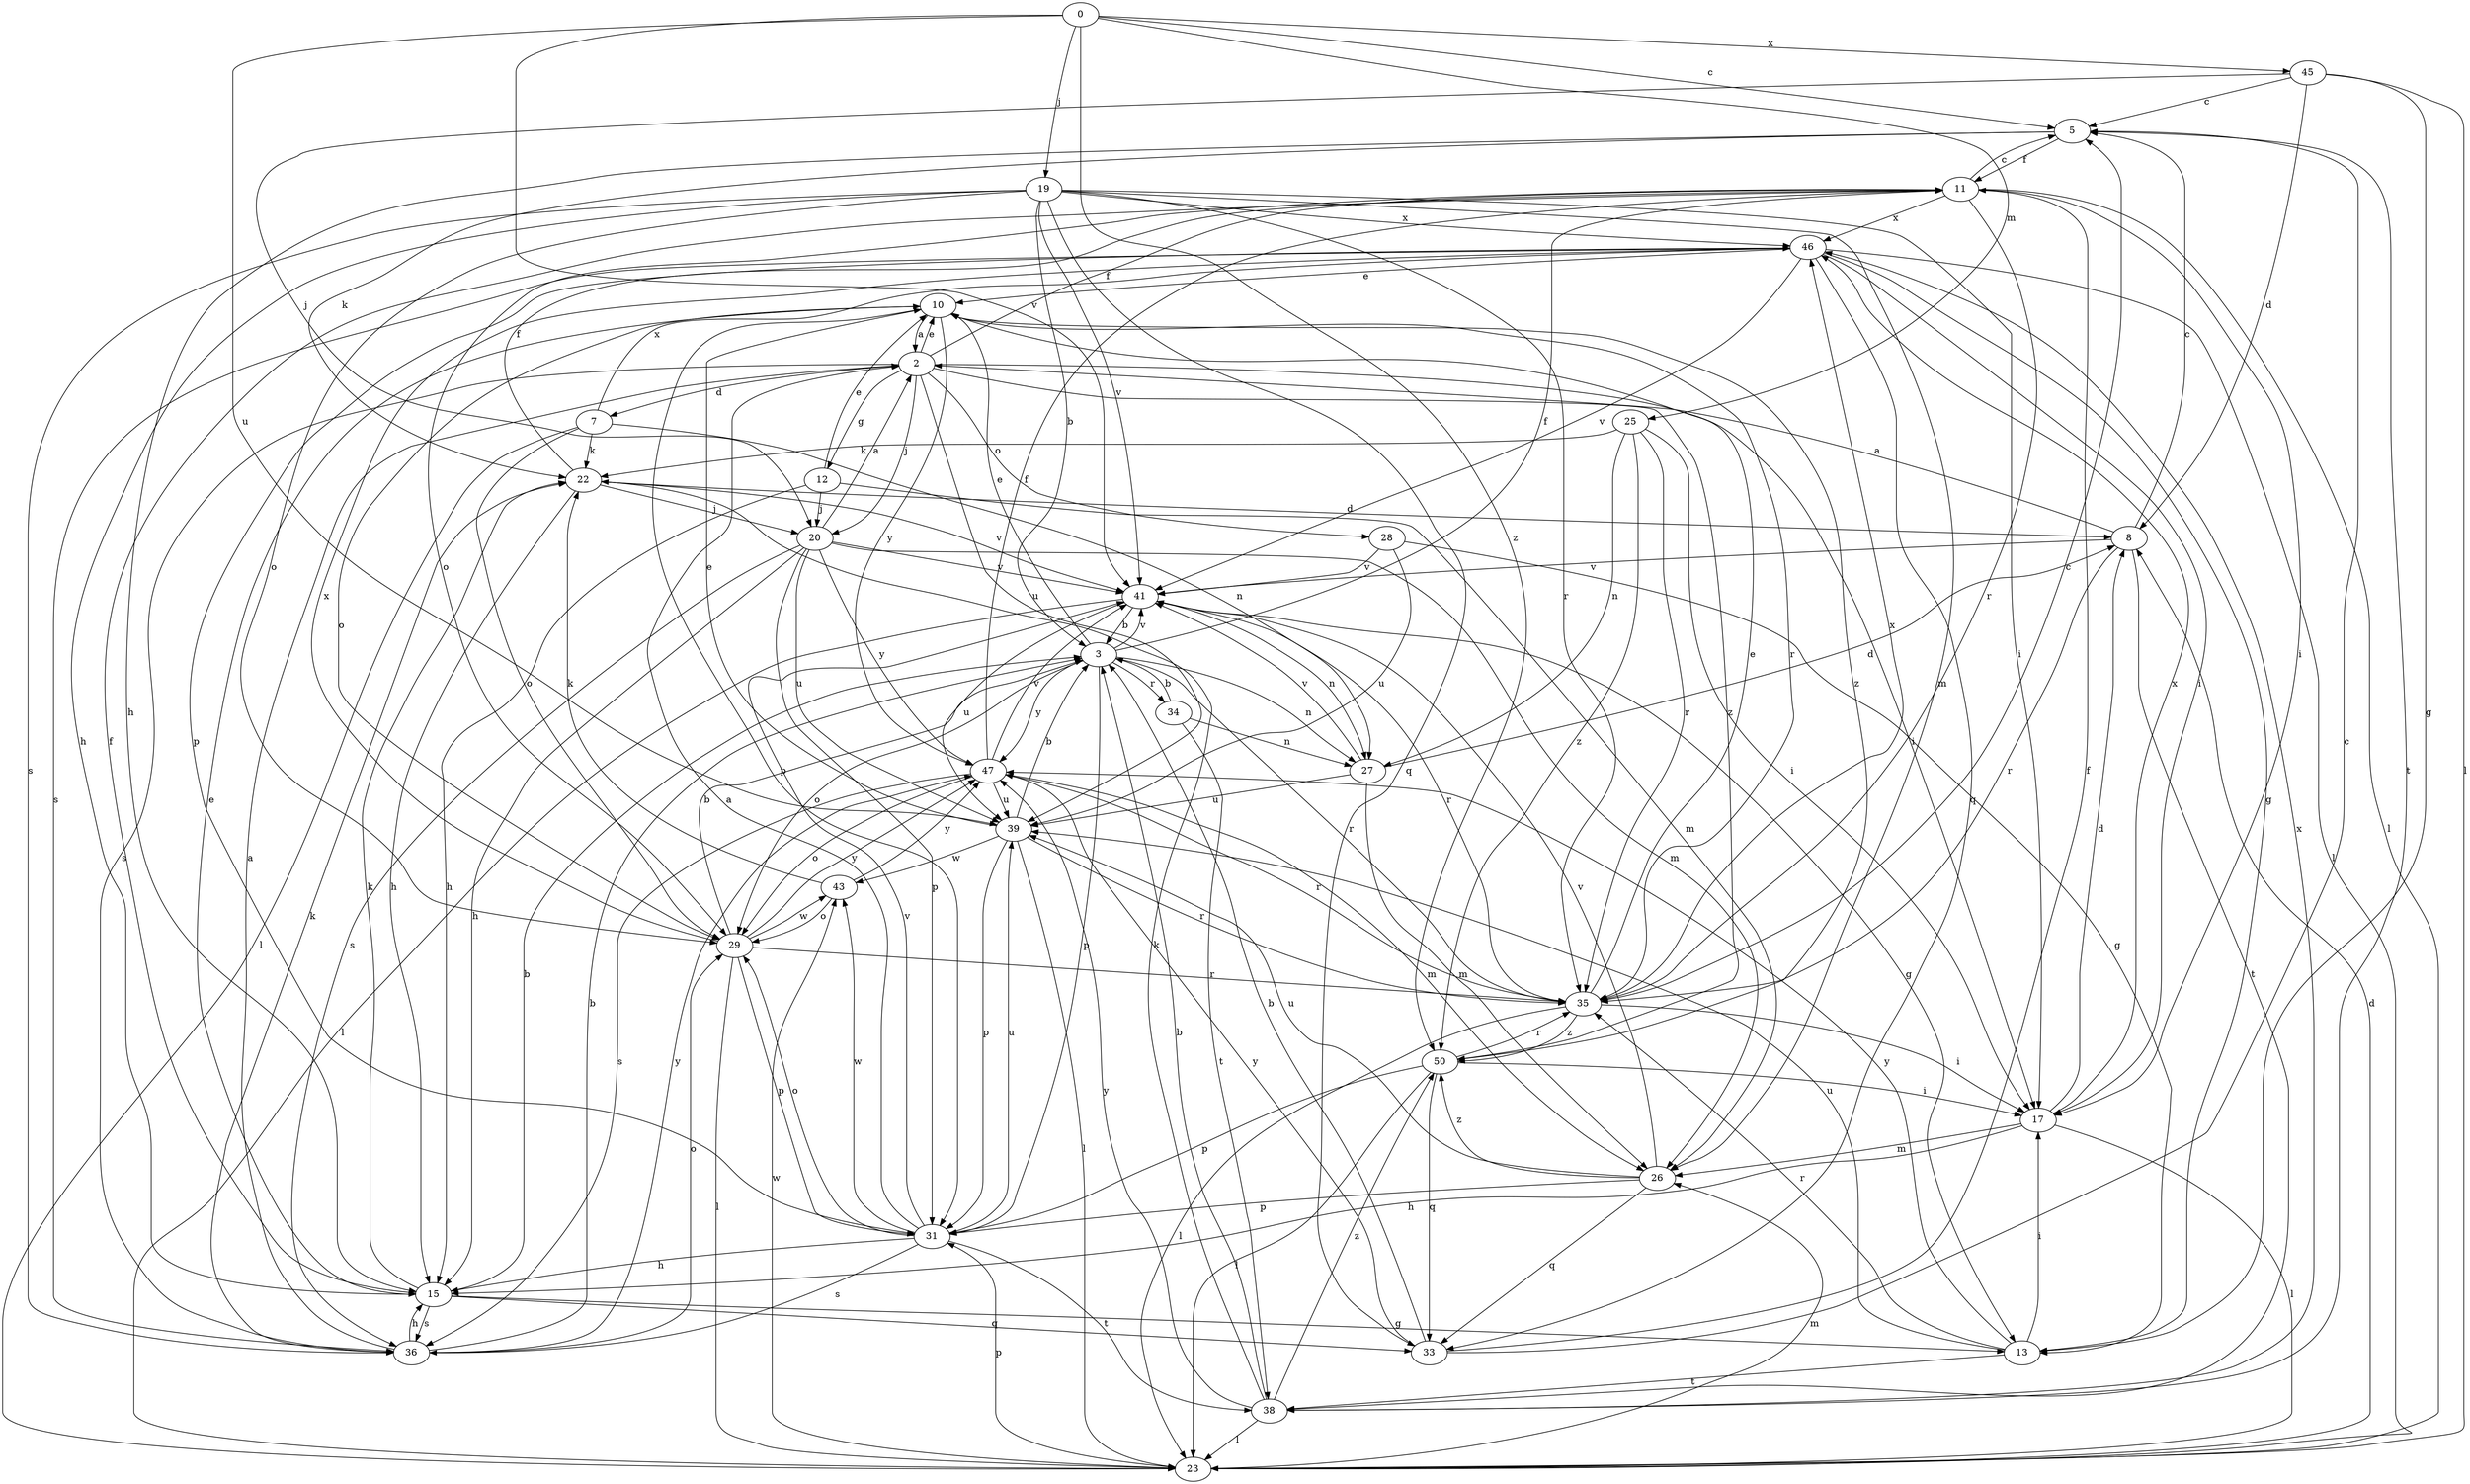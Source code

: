 strict digraph  {
0;
2;
3;
5;
7;
8;
10;
11;
12;
13;
15;
17;
19;
20;
22;
23;
25;
26;
27;
28;
29;
31;
33;
34;
35;
36;
38;
39;
41;
43;
45;
46;
47;
50;
0 -> 5  [label=c];
0 -> 19  [label=j];
0 -> 25  [label=m];
0 -> 39  [label=u];
0 -> 41  [label=v];
0 -> 45  [label=x];
0 -> 50  [label=z];
2 -> 7  [label=d];
2 -> 10  [label=e];
2 -> 11  [label=f];
2 -> 12  [label=g];
2 -> 17  [label=i];
2 -> 20  [label=j];
2 -> 28  [label=o];
2 -> 36  [label=s];
2 -> 39  [label=u];
2 -> 50  [label=z];
3 -> 10  [label=e];
3 -> 11  [label=f];
3 -> 27  [label=n];
3 -> 29  [label=o];
3 -> 31  [label=p];
3 -> 34  [label=r];
3 -> 35  [label=r];
3 -> 41  [label=v];
3 -> 47  [label=y];
5 -> 11  [label=f];
5 -> 15  [label=h];
5 -> 22  [label=k];
5 -> 38  [label=t];
7 -> 22  [label=k];
7 -> 23  [label=l];
7 -> 27  [label=n];
7 -> 29  [label=o];
7 -> 46  [label=x];
8 -> 2  [label=a];
8 -> 5  [label=c];
8 -> 35  [label=r];
8 -> 38  [label=t];
8 -> 41  [label=v];
10 -> 2  [label=a];
10 -> 29  [label=o];
10 -> 31  [label=p];
10 -> 35  [label=r];
10 -> 47  [label=y];
10 -> 50  [label=z];
11 -> 5  [label=c];
11 -> 17  [label=i];
11 -> 23  [label=l];
11 -> 29  [label=o];
11 -> 35  [label=r];
11 -> 46  [label=x];
12 -> 10  [label=e];
12 -> 15  [label=h];
12 -> 20  [label=j];
12 -> 26  [label=m];
13 -> 17  [label=i];
13 -> 35  [label=r];
13 -> 38  [label=t];
13 -> 39  [label=u];
13 -> 47  [label=y];
15 -> 3  [label=b];
15 -> 10  [label=e];
15 -> 11  [label=f];
15 -> 13  [label=g];
15 -> 22  [label=k];
15 -> 33  [label=q];
15 -> 36  [label=s];
17 -> 8  [label=d];
17 -> 15  [label=h];
17 -> 23  [label=l];
17 -> 26  [label=m];
17 -> 46  [label=x];
19 -> 3  [label=b];
19 -> 15  [label=h];
19 -> 17  [label=i];
19 -> 26  [label=m];
19 -> 29  [label=o];
19 -> 33  [label=q];
19 -> 35  [label=r];
19 -> 36  [label=s];
19 -> 41  [label=v];
19 -> 46  [label=x];
20 -> 2  [label=a];
20 -> 15  [label=h];
20 -> 26  [label=m];
20 -> 31  [label=p];
20 -> 36  [label=s];
20 -> 39  [label=u];
20 -> 41  [label=v];
20 -> 47  [label=y];
22 -> 8  [label=d];
22 -> 11  [label=f];
22 -> 15  [label=h];
22 -> 20  [label=j];
22 -> 41  [label=v];
23 -> 8  [label=d];
23 -> 26  [label=m];
23 -> 31  [label=p];
23 -> 43  [label=w];
25 -> 17  [label=i];
25 -> 22  [label=k];
25 -> 27  [label=n];
25 -> 35  [label=r];
25 -> 50  [label=z];
26 -> 31  [label=p];
26 -> 33  [label=q];
26 -> 39  [label=u];
26 -> 41  [label=v];
26 -> 50  [label=z];
27 -> 8  [label=d];
27 -> 26  [label=m];
27 -> 39  [label=u];
27 -> 41  [label=v];
28 -> 13  [label=g];
28 -> 39  [label=u];
28 -> 41  [label=v];
29 -> 3  [label=b];
29 -> 23  [label=l];
29 -> 31  [label=p];
29 -> 35  [label=r];
29 -> 43  [label=w];
29 -> 46  [label=x];
29 -> 47  [label=y];
31 -> 2  [label=a];
31 -> 15  [label=h];
31 -> 29  [label=o];
31 -> 36  [label=s];
31 -> 38  [label=t];
31 -> 39  [label=u];
31 -> 41  [label=v];
31 -> 43  [label=w];
33 -> 3  [label=b];
33 -> 5  [label=c];
33 -> 11  [label=f];
33 -> 47  [label=y];
34 -> 3  [label=b];
34 -> 27  [label=n];
34 -> 38  [label=t];
35 -> 5  [label=c];
35 -> 10  [label=e];
35 -> 17  [label=i];
35 -> 23  [label=l];
35 -> 46  [label=x];
35 -> 50  [label=z];
36 -> 2  [label=a];
36 -> 3  [label=b];
36 -> 15  [label=h];
36 -> 22  [label=k];
36 -> 29  [label=o];
36 -> 47  [label=y];
38 -> 3  [label=b];
38 -> 22  [label=k];
38 -> 23  [label=l];
38 -> 46  [label=x];
38 -> 47  [label=y];
38 -> 50  [label=z];
39 -> 3  [label=b];
39 -> 10  [label=e];
39 -> 23  [label=l];
39 -> 31  [label=p];
39 -> 35  [label=r];
39 -> 43  [label=w];
41 -> 3  [label=b];
41 -> 13  [label=g];
41 -> 23  [label=l];
41 -> 27  [label=n];
41 -> 35  [label=r];
41 -> 39  [label=u];
43 -> 22  [label=k];
43 -> 29  [label=o];
43 -> 47  [label=y];
45 -> 5  [label=c];
45 -> 8  [label=d];
45 -> 13  [label=g];
45 -> 20  [label=j];
45 -> 23  [label=l];
46 -> 10  [label=e];
46 -> 13  [label=g];
46 -> 17  [label=i];
46 -> 23  [label=l];
46 -> 31  [label=p];
46 -> 33  [label=q];
46 -> 36  [label=s];
46 -> 41  [label=v];
47 -> 11  [label=f];
47 -> 26  [label=m];
47 -> 29  [label=o];
47 -> 35  [label=r];
47 -> 36  [label=s];
47 -> 39  [label=u];
47 -> 41  [label=v];
50 -> 17  [label=i];
50 -> 23  [label=l];
50 -> 31  [label=p];
50 -> 33  [label=q];
50 -> 35  [label=r];
}
